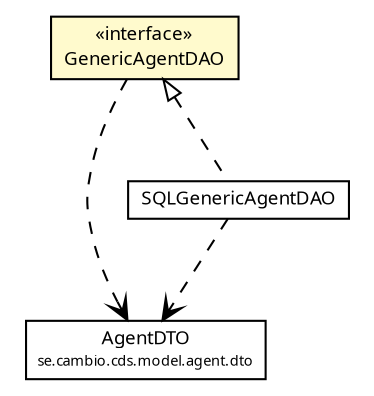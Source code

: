 #!/usr/local/bin/dot
#
# Class diagram 
# Generated by UMLGraph version R5_6 (http://www.umlgraph.org/)
#

digraph G {
	edge [fontname="Trebuchet MS",fontsize=10,labelfontname="Trebuchet MS",labelfontsize=10];
	node [fontname="Trebuchet MS",fontsize=10,shape=plaintext];
	nodesep=0.25;
	ranksep=0.5;
	// se.cambio.cds.model.agent.dto.AgentDTO
	c209397 [label=<<table title="se.cambio.cds.model.agent.dto.AgentDTO" border="0" cellborder="1" cellspacing="0" cellpadding="2" port="p" href="../dto/AgentDTO.html">
		<tr><td><table border="0" cellspacing="0" cellpadding="1">
<tr><td align="center" balign="center"><font face="Trebuchet MS"> AgentDTO </font></td></tr>
<tr><td align="center" balign="center"><font face="Trebuchet MS" point-size="7.0"> se.cambio.cds.model.agent.dto </font></td></tr>
		</table></td></tr>
		</table>>, URL="../dto/AgentDTO.html", fontname="Trebuchet MS", fontcolor="black", fontsize=9.0];
	// se.cambio.cds.model.agent.dao.SQLGenericAgentDAO
	c209443 [label=<<table title="se.cambio.cds.model.agent.dao.SQLGenericAgentDAO" border="0" cellborder="1" cellspacing="0" cellpadding="2" port="p" href="./SQLGenericAgentDAO.html">
		<tr><td><table border="0" cellspacing="0" cellpadding="1">
<tr><td align="center" balign="center"><font face="Trebuchet MS"> SQLGenericAgentDAO </font></td></tr>
		</table></td></tr>
		</table>>, URL="./SQLGenericAgentDAO.html", fontname="Trebuchet MS", fontcolor="black", fontsize=9.0];
	// se.cambio.cds.model.agent.dao.GenericAgentDAO
	c209447 [label=<<table title="se.cambio.cds.model.agent.dao.GenericAgentDAO" border="0" cellborder="1" cellspacing="0" cellpadding="2" port="p" bgcolor="lemonChiffon" href="./GenericAgentDAO.html">
		<tr><td><table border="0" cellspacing="0" cellpadding="1">
<tr><td align="center" balign="center"> &#171;interface&#187; </td></tr>
<tr><td align="center" balign="center"><font face="Trebuchet MS"> GenericAgentDAO </font></td></tr>
		</table></td></tr>
		</table>>, URL="./GenericAgentDAO.html", fontname="Trebuchet MS", fontcolor="black", fontsize=9.0];
	//se.cambio.cds.model.agent.dao.SQLGenericAgentDAO implements se.cambio.cds.model.agent.dao.GenericAgentDAO
	c209447:p -> c209443:p [dir=back,arrowtail=empty,style=dashed];
	// se.cambio.cds.model.agent.dao.SQLGenericAgentDAO DEPEND se.cambio.cds.model.agent.dto.AgentDTO
	c209443:p -> c209397:p [taillabel="", label="", headlabel="", fontname="Trebuchet MS", fontcolor="black", fontsize=10.0, color="black", arrowhead=open, style=dashed];
	// se.cambio.cds.model.agent.dao.GenericAgentDAO DEPEND se.cambio.cds.model.agent.dto.AgentDTO
	c209447:p -> c209397:p [taillabel="", label="", headlabel="", fontname="Trebuchet MS", fontcolor="black", fontsize=10.0, color="black", arrowhead=open, style=dashed];
}

